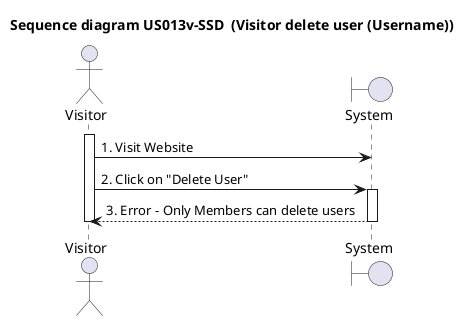 @startuml US013v-SSD

title Sequence diagram US013v-SSD  (Visitor delete user (Username))

actor Visitor
boundary System

activate Visitor


Visitor -> System: 1. Visit Website
Visitor -> System: 2. Click on "Delete User"
activate System
System --> Visitor:3. Error - Only Members can delete users
deactivate System
deactivate Visitor
@enduml


@enduml
